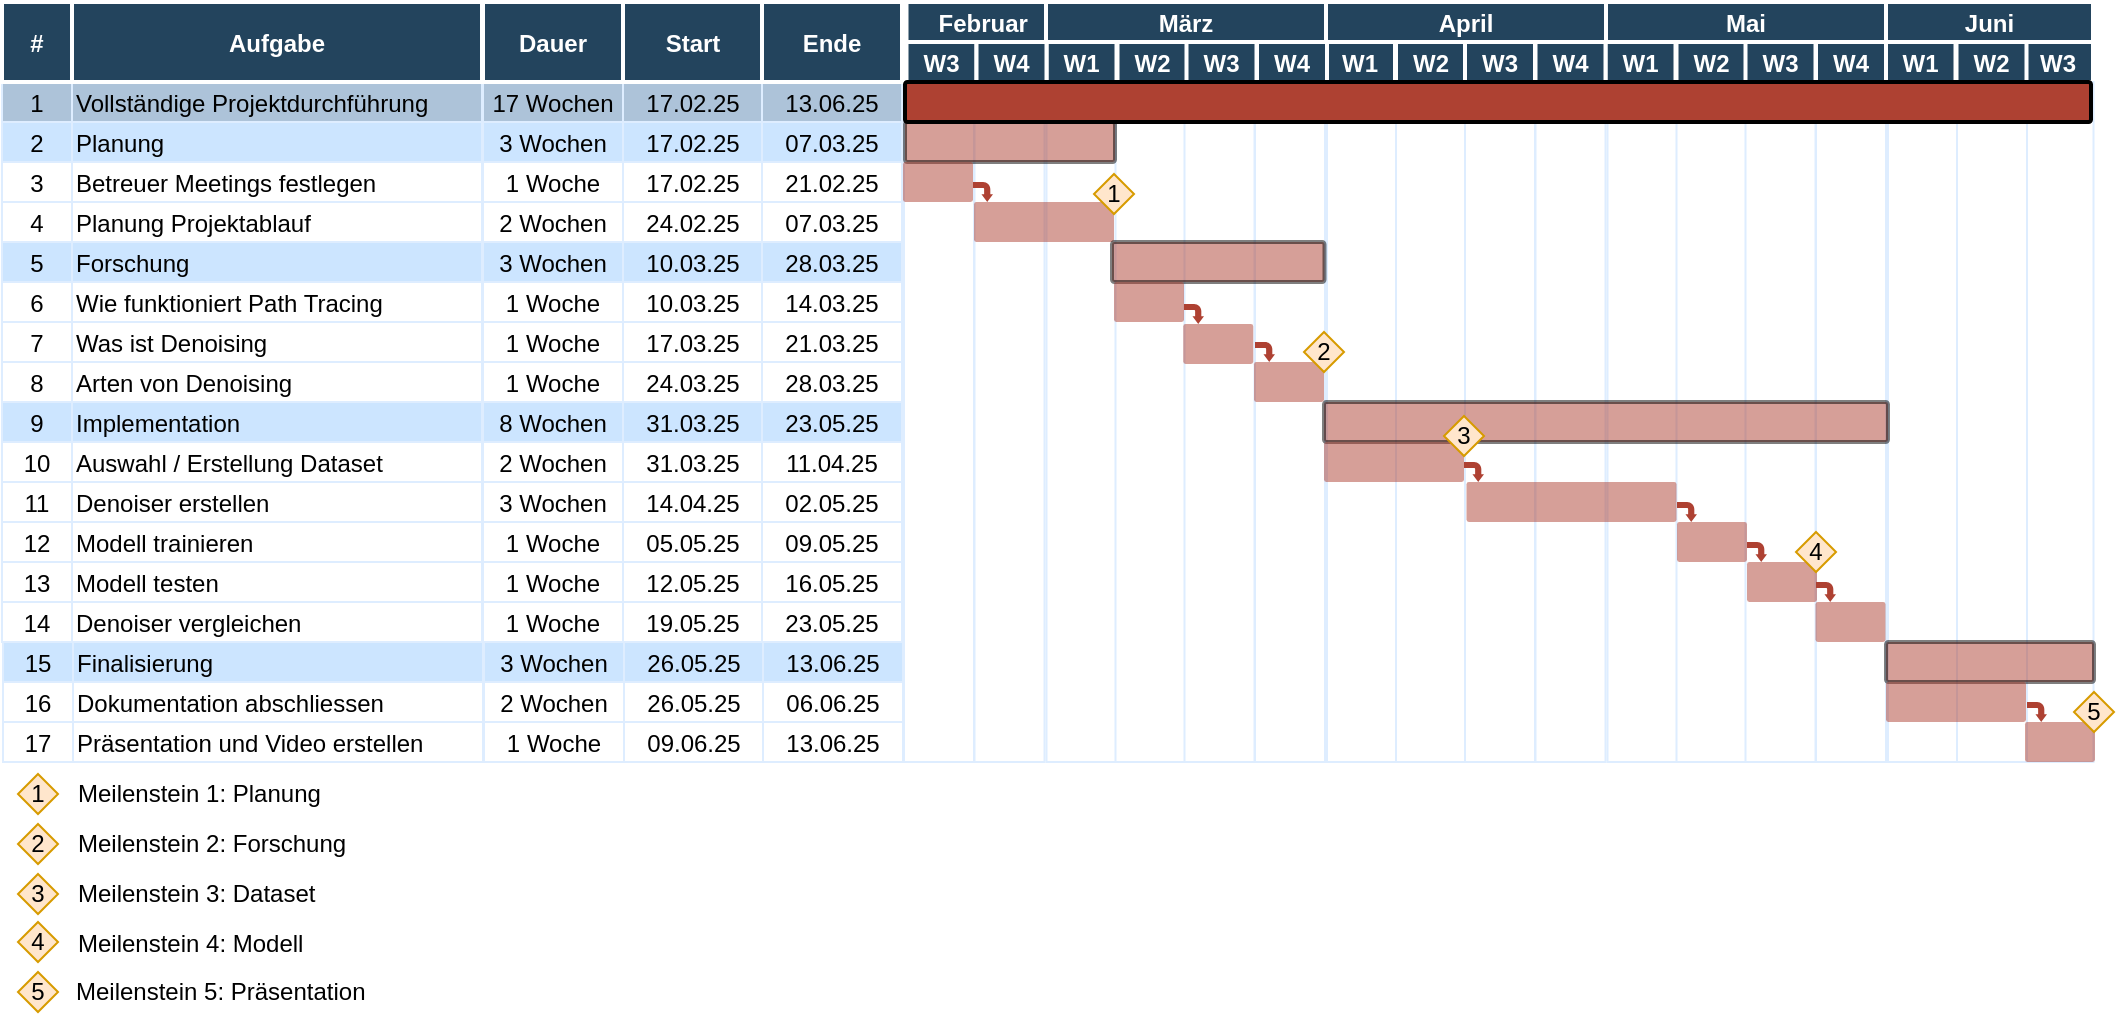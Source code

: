 <mxfile version="24.8.3">
  <diagram name="Page-1" id="atvqYD30u7hfyckMSpj9">
    <mxGraphModel dx="2261" dy="744" grid="1" gridSize="10" guides="1" tooltips="1" connect="1" arrows="1" fold="1" page="1" pageScale="1" pageWidth="827" pageHeight="1169" math="0" shadow="0">
      <root>
        <mxCell id="0" />
        <mxCell id="1" parent="0" />
        <mxCell id="UEUOPFInvWUrFgi7cvEw-155" value="W3" style="fillColor=#23445D;strokeColor=#FFFFFF;strokeWidth=2;fontColor=#FFFFFF;fontStyle=1" vertex="1" parent="1">
          <mxGeometry x="920.5" y="180" width="35" height="20" as="geometry" />
        </mxCell>
        <mxCell id="UEUOPFInvWUrFgi7cvEw-156" value="" style="strokeColor=#DEEDFF" vertex="1" parent="1">
          <mxGeometry x="920.75" y="200.0" width="35" height="340" as="geometry" />
        </mxCell>
        <mxCell id="UEUOPFInvWUrFgi7cvEw-157" value="" style="strokeColor=#DEEDFF" vertex="1" parent="1">
          <mxGeometry x="853.0" y="200" width="35" height="340" as="geometry" />
        </mxCell>
        <mxCell id="UEUOPFInvWUrFgi7cvEw-158" value="" style="strokeColor=#DEEDFF" vertex="1" parent="1">
          <mxGeometry x="887.5" y="200.0" width="35" height="340" as="geometry" />
        </mxCell>
        <mxCell id="UEUOPFInvWUrFgi7cvEw-159" value="" style="strokeColor=#DEEDFF" vertex="1" parent="1">
          <mxGeometry x="712.75" y="200" width="35" height="340" as="geometry" />
        </mxCell>
        <mxCell id="UEUOPFInvWUrFgi7cvEw-160" value="" style="strokeColor=#DEEDFF" vertex="1" parent="1">
          <mxGeometry x="747.25" y="200.0" width="35" height="340" as="geometry" />
        </mxCell>
        <mxCell id="UEUOPFInvWUrFgi7cvEw-161" value="" style="strokeColor=#DEEDFF" vertex="1" parent="1">
          <mxGeometry x="781.75" y="200.0" width="35" height="340" as="geometry" />
        </mxCell>
        <mxCell id="UEUOPFInvWUrFgi7cvEw-162" value="" style="strokeColor=#DEEDFF" vertex="1" parent="1">
          <mxGeometry x="817.0" y="200.0" width="35" height="340" as="geometry" />
        </mxCell>
        <mxCell id="UEUOPFInvWUrFgi7cvEw-163" value="" style="strokeColor=#DEEDFF" vertex="1" parent="1">
          <mxGeometry x="572.5" y="200" width="35" height="340" as="geometry" />
        </mxCell>
        <mxCell id="UEUOPFInvWUrFgi7cvEw-164" value="" style="strokeColor=#DEEDFF" vertex="1" parent="1">
          <mxGeometry x="607.0" y="200.0" width="35" height="340" as="geometry" />
        </mxCell>
        <mxCell id="UEUOPFInvWUrFgi7cvEw-165" value="" style="strokeColor=#DEEDFF" vertex="1" parent="1">
          <mxGeometry x="641.5" y="200.0" width="35" height="340" as="geometry" />
        </mxCell>
        <mxCell id="UEUOPFInvWUrFgi7cvEw-166" value="" style="strokeColor=#DEEDFF" vertex="1" parent="1">
          <mxGeometry x="676.75" y="200.0" width="35" height="340" as="geometry" />
        </mxCell>
        <mxCell id="UEUOPFInvWUrFgi7cvEw-167" value="" style="strokeColor=#DEEDFF" vertex="1" parent="1">
          <mxGeometry x="432.25" y="200" width="35" height="340" as="geometry" />
        </mxCell>
        <mxCell id="UEUOPFInvWUrFgi7cvEw-168" value="" style="strokeColor=#DEEDFF" vertex="1" parent="1">
          <mxGeometry x="466.75" y="200.0" width="35" height="340" as="geometry" />
        </mxCell>
        <mxCell id="UEUOPFInvWUrFgi7cvEw-169" value="" style="strokeColor=#DEEDFF" vertex="1" parent="1">
          <mxGeometry x="501.25" y="200.0" width="35" height="340" as="geometry" />
        </mxCell>
        <mxCell id="UEUOPFInvWUrFgi7cvEw-170" value="" style="strokeColor=#DEEDFF" vertex="1" parent="1">
          <mxGeometry x="536.5" y="200.0" width="35" height="340" as="geometry" />
        </mxCell>
        <mxCell id="UEUOPFInvWUrFgi7cvEw-171" value="W2" style="fillColor=#23445D;strokeColor=#FFFFFF;strokeWidth=2;fontColor=#FFFFFF;fontStyle=1" vertex="1" parent="1">
          <mxGeometry x="887.25" y="180" width="35" height="20" as="geometry" />
        </mxCell>
        <mxCell id="UEUOPFInvWUrFgi7cvEw-172" value="W1" style="fillColor=#23445D;strokeColor=#FFFFFF;strokeWidth=2;fontColor=#FFFFFF;fontStyle=1" vertex="1" parent="1">
          <mxGeometry x="851.75" y="180" width="35" height="20" as="geometry" />
        </mxCell>
        <mxCell id="UEUOPFInvWUrFgi7cvEw-173" value="W2" style="fillColor=#23445D;strokeColor=#FFFFFF;strokeWidth=2;fontColor=#FFFFFF;fontStyle=1" vertex="1" parent="1">
          <mxGeometry x="747.25" y="180" width="35" height="20" as="geometry" />
        </mxCell>
        <mxCell id="UEUOPFInvWUrFgi7cvEw-174" value="W3" style="fillColor=#23445D;strokeColor=#FFFFFF;strokeWidth=2;fontColor=#FFFFFF;fontStyle=1" vertex="1" parent="1">
          <mxGeometry x="781.75" y="180" width="35" height="20" as="geometry" />
        </mxCell>
        <mxCell id="UEUOPFInvWUrFgi7cvEw-175" value="W4" style="fillColor=#23445D;strokeColor=#FFFFFF;strokeWidth=2;fontColor=#FFFFFF;fontStyle=1" vertex="1" parent="1">
          <mxGeometry x="817.0" y="180" width="35" height="20" as="geometry" />
        </mxCell>
        <mxCell id="UEUOPFInvWUrFgi7cvEw-176" value="W1" style="fillColor=#23445D;strokeColor=#FFFFFF;strokeWidth=2;fontColor=#FFFFFF;fontStyle=1" vertex="1" parent="1">
          <mxGeometry x="711.75" y="180" width="35" height="20" as="geometry" />
        </mxCell>
        <mxCell id="UEUOPFInvWUrFgi7cvEw-177" value="W1" style="fillColor=#23445D;strokeColor=#FFFFFF;strokeWidth=2;fontColor=#FFFFFF;fontStyle=1" vertex="1" parent="1">
          <mxGeometry x="571.5" y="180" width="35" height="20" as="geometry" />
        </mxCell>
        <mxCell id="UEUOPFInvWUrFgi7cvEw-178" value="W2" style="fillColor=#23445D;strokeColor=#FFFFFF;strokeWidth=2;fontColor=#FFFFFF;fontStyle=1" vertex="1" parent="1">
          <mxGeometry x="607.0" y="180" width="35" height="20" as="geometry" />
        </mxCell>
        <mxCell id="UEUOPFInvWUrFgi7cvEw-179" value="W3" style="fillColor=#23445D;strokeColor=#FFFFFF;strokeWidth=2;fontColor=#FFFFFF;fontStyle=1" vertex="1" parent="1">
          <mxGeometry x="641.5" y="180" width="35" height="20" as="geometry" />
        </mxCell>
        <mxCell id="UEUOPFInvWUrFgi7cvEw-180" value="W4" style="fillColor=#23445D;strokeColor=#FFFFFF;strokeWidth=2;fontColor=#FFFFFF;fontStyle=1" vertex="1" parent="1">
          <mxGeometry x="676.75" y="180" width="35" height="20" as="geometry" />
        </mxCell>
        <mxCell id="UEUOPFInvWUrFgi7cvEw-181" value="W2" style="fillColor=#23445D;strokeColor=#FFFFFF;strokeWidth=2;fontColor=#FFFFFF;fontStyle=1" vertex="1" parent="1">
          <mxGeometry x="467.75" y="180" width="35" height="20" as="geometry" />
        </mxCell>
        <mxCell id="UEUOPFInvWUrFgi7cvEw-182" value="W3" style="fillColor=#23445D;strokeColor=#FFFFFF;strokeWidth=2;fontColor=#FFFFFF;fontStyle=1" vertex="1" parent="1">
          <mxGeometry x="502.25" y="180" width="35" height="20" as="geometry" />
        </mxCell>
        <mxCell id="UEUOPFInvWUrFgi7cvEw-183" value="W4" style="fillColor=#23445D;strokeColor=#FFFFFF;strokeWidth=2;fontColor=#FFFFFF;fontStyle=1" vertex="1" parent="1">
          <mxGeometry x="537.5" y="180" width="35" height="20" as="geometry" />
        </mxCell>
        <mxCell id="UEUOPFInvWUrFgi7cvEw-184" value="W1" style="fillColor=#23445D;strokeColor=#FFFFFF;strokeWidth=2;fontColor=#FFFFFF;fontStyle=1" vertex="1" parent="1">
          <mxGeometry x="432.25" y="180" width="35" height="20" as="geometry" />
        </mxCell>
        <mxCell id="UEUOPFInvWUrFgi7cvEw-185" value="1" style="strokeColor=#DEEDFF;fillColor=#ADC3D9" vertex="1" parent="1">
          <mxGeometry x="-90.0" y="200" width="35" height="20" as="geometry" />
        </mxCell>
        <mxCell id="UEUOPFInvWUrFgi7cvEw-186" value="Vollständige Projektdurchführung" style="align=left;strokeColor=#DEEDFF;fillColor=#ADC3D9" vertex="1" parent="1">
          <mxGeometry x="-55.0" y="200" width="205" height="20" as="geometry" />
        </mxCell>
        <mxCell id="UEUOPFInvWUrFgi7cvEw-187" value="17 Wochen" style="strokeColor=#DEEDFF;fillColor=#ADC3D9" vertex="1" parent="1">
          <mxGeometry x="150.5" y="200" width="70" height="20" as="geometry" />
        </mxCell>
        <mxCell id="UEUOPFInvWUrFgi7cvEw-188" value="17.02.25" style="strokeColor=#DEEDFF;fillColor=#ADC3D9" vertex="1" parent="1">
          <mxGeometry x="220.5" y="200" width="70" height="20" as="geometry" />
        </mxCell>
        <mxCell id="UEUOPFInvWUrFgi7cvEw-189" value="13.06.25" style="strokeColor=#DEEDFF;fillColor=#ADC3D9" vertex="1" parent="1">
          <mxGeometry x="290.0" y="200.0" width="70" height="20" as="geometry" />
        </mxCell>
        <mxCell id="UEUOPFInvWUrFgi7cvEw-190" value="2" style="strokeColor=#DEEDFF;fillColor=#CCE5FF" vertex="1" parent="1">
          <mxGeometry x="-90.0" y="220.0" width="35" height="20" as="geometry" />
        </mxCell>
        <mxCell id="UEUOPFInvWUrFgi7cvEw-191" value="Planung" style="align=left;strokeColor=#DEEDFF;fillColor=#CCE5FF" vertex="1" parent="1">
          <mxGeometry x="-55.0" y="220.0" width="205" height="20" as="geometry" />
        </mxCell>
        <mxCell id="UEUOPFInvWUrFgi7cvEw-192" value="3 Wochen" style="strokeColor=#DEEDFF;fillColor=#CCE5FF" vertex="1" parent="1">
          <mxGeometry x="150.5" y="220.0" width="70" height="20" as="geometry" />
        </mxCell>
        <mxCell id="UEUOPFInvWUrFgi7cvEw-193" value="17.02.25" style="strokeColor=#DEEDFF;fillColor=#CCE5FF" vertex="1" parent="1">
          <mxGeometry x="220.5" y="220.0" width="70" height="20" as="geometry" />
        </mxCell>
        <mxCell id="UEUOPFInvWUrFgi7cvEw-194" value="07.03.25" style="strokeColor=#DEEDFF;fillColor=#CCE5FF" vertex="1" parent="1">
          <mxGeometry x="290.0" y="220.0" width="70" height="20" as="geometry" />
        </mxCell>
        <mxCell id="UEUOPFInvWUrFgi7cvEw-195" value="3" style="strokeColor=#DEEDFF" vertex="1" parent="1">
          <mxGeometry x="-90.0" y="240.0" width="35" height="20" as="geometry" />
        </mxCell>
        <mxCell id="UEUOPFInvWUrFgi7cvEw-196" value="Betreuer Meetings festlegen" style="align=left;strokeColor=#DEEDFF" vertex="1" parent="1">
          <mxGeometry x="-55.0" y="240.0" width="205" height="20.0" as="geometry" />
        </mxCell>
        <mxCell id="UEUOPFInvWUrFgi7cvEw-197" value="1 Woche" style="strokeColor=#DEEDFF" vertex="1" parent="1">
          <mxGeometry x="150.5" y="240.0" width="70" height="20" as="geometry" />
        </mxCell>
        <mxCell id="UEUOPFInvWUrFgi7cvEw-198" value="17.02.25" style="strokeColor=#DEEDFF" vertex="1" parent="1">
          <mxGeometry x="220.5" y="240.0" width="70" height="20" as="geometry" />
        </mxCell>
        <mxCell id="UEUOPFInvWUrFgi7cvEw-199" value="21.02.25" style="strokeColor=#DEEDFF" vertex="1" parent="1">
          <mxGeometry x="290.0" y="240" width="70" height="20" as="geometry" />
        </mxCell>
        <mxCell id="UEUOPFInvWUrFgi7cvEw-200" value="4" style="strokeColor=#DEEDFF" vertex="1" parent="1">
          <mxGeometry x="-90.0" y="260.0" width="35" height="20" as="geometry" />
        </mxCell>
        <mxCell id="UEUOPFInvWUrFgi7cvEw-201" value="Planung Projektablauf" style="align=left;strokeColor=#DEEDFF" vertex="1" parent="1">
          <mxGeometry x="-55.0" y="260.0" width="205" height="20" as="geometry" />
        </mxCell>
        <mxCell id="UEUOPFInvWUrFgi7cvEw-202" value="2 Wochen" style="strokeColor=#DEEDFF" vertex="1" parent="1">
          <mxGeometry x="150.5" y="260.0" width="70" height="20" as="geometry" />
        </mxCell>
        <mxCell id="UEUOPFInvWUrFgi7cvEw-203" value="24.02.25" style="strokeColor=#DEEDFF" vertex="1" parent="1">
          <mxGeometry x="220.5" y="260.0" width="70" height="20" as="geometry" />
        </mxCell>
        <mxCell id="UEUOPFInvWUrFgi7cvEw-204" value="07.03.25" style="strokeColor=#DEEDFF" vertex="1" parent="1">
          <mxGeometry x="290.0" y="260.0" width="70" height="20" as="geometry" />
        </mxCell>
        <mxCell id="UEUOPFInvWUrFgi7cvEw-205" value="9" style="strokeColor=#DEEDFF;fillColor=#CCE5FF" vertex="1" parent="1">
          <mxGeometry x="-90.0" y="360.0" width="35" height="20" as="geometry" />
        </mxCell>
        <mxCell id="UEUOPFInvWUrFgi7cvEw-206" value="Implementation" style="align=left;strokeColor=#DEEDFF;fillColor=#CCE5FF" vertex="1" parent="1">
          <mxGeometry x="-55.0" y="360.0" width="205" height="20.0" as="geometry" />
        </mxCell>
        <mxCell id="UEUOPFInvWUrFgi7cvEw-207" value="8 Wochen" style="strokeColor=#DEEDFF;fillColor=#CCE5FF" vertex="1" parent="1">
          <mxGeometry x="150.5" y="360.0" width="70" height="20" as="geometry" />
        </mxCell>
        <mxCell id="UEUOPFInvWUrFgi7cvEw-208" value="31.03.25" style="strokeColor=#DEEDFF;fillColor=#CCE5FF" vertex="1" parent="1">
          <mxGeometry x="220.5" y="360.0" width="70" height="20" as="geometry" />
        </mxCell>
        <mxCell id="UEUOPFInvWUrFgi7cvEw-209" value="23.05.25" style="strokeColor=#DEEDFF;fillColor=#CCE5FF" vertex="1" parent="1">
          <mxGeometry x="290.0" y="360.0" width="70" height="20" as="geometry" />
        </mxCell>
        <mxCell id="UEUOPFInvWUrFgi7cvEw-210" value="10" style="strokeColor=#DEEDFF" vertex="1" parent="1">
          <mxGeometry x="-90.0" y="380.0" width="35" height="20" as="geometry" />
        </mxCell>
        <mxCell id="UEUOPFInvWUrFgi7cvEw-211" value="Auswahl / Erstellung Dataset" style="align=left;strokeColor=#DEEDFF" vertex="1" parent="1">
          <mxGeometry x="-55.0" y="380.0" width="205" height="20" as="geometry" />
        </mxCell>
        <mxCell id="UEUOPFInvWUrFgi7cvEw-212" value="2 Wochen" style="strokeColor=#DEEDFF" vertex="1" parent="1">
          <mxGeometry x="150.5" y="380.0" width="70" height="20" as="geometry" />
        </mxCell>
        <mxCell id="UEUOPFInvWUrFgi7cvEw-213" value="31.03.25" style="strokeColor=#DEEDFF" vertex="1" parent="1">
          <mxGeometry x="220.5" y="380.0" width="70" height="20" as="geometry" />
        </mxCell>
        <mxCell id="UEUOPFInvWUrFgi7cvEw-214" value="11.04.25" style="strokeColor=#DEEDFF" vertex="1" parent="1">
          <mxGeometry x="290.0" y="380.0" width="70" height="20" as="geometry" />
        </mxCell>
        <mxCell id="UEUOPFInvWUrFgi7cvEw-215" value="11" style="strokeColor=#DEEDFF" vertex="1" parent="1">
          <mxGeometry x="-90.0" y="400.0" width="35" height="20" as="geometry" />
        </mxCell>
        <mxCell id="UEUOPFInvWUrFgi7cvEw-216" value="Denoiser erstellen" style="align=left;strokeColor=#DEEDFF" vertex="1" parent="1">
          <mxGeometry x="-55.0" y="400.0" width="205" height="20" as="geometry" />
        </mxCell>
        <mxCell id="UEUOPFInvWUrFgi7cvEw-217" value="3 Wochen" style="strokeColor=#DEEDFF" vertex="1" parent="1">
          <mxGeometry x="150.5" y="400.0" width="70" height="20" as="geometry" />
        </mxCell>
        <mxCell id="UEUOPFInvWUrFgi7cvEw-218" value="14.04.25" style="strokeColor=#DEEDFF" vertex="1" parent="1">
          <mxGeometry x="220.5" y="400.0" width="70" height="20" as="geometry" />
        </mxCell>
        <mxCell id="UEUOPFInvWUrFgi7cvEw-219" value="02.05.25" style="strokeColor=#DEEDFF" vertex="1" parent="1">
          <mxGeometry x="290.0" y="400.0" width="70" height="20" as="geometry" />
        </mxCell>
        <mxCell id="UEUOPFInvWUrFgi7cvEw-220" value="12" style="strokeColor=#DEEDFF" vertex="1" parent="1">
          <mxGeometry x="-90.0" y="420.0" width="35" height="20" as="geometry" />
        </mxCell>
        <mxCell id="UEUOPFInvWUrFgi7cvEw-221" value="Modell trainieren" style="align=left;strokeColor=#DEEDFF" vertex="1" parent="1">
          <mxGeometry x="-55.0" y="420.0" width="205" height="20" as="geometry" />
        </mxCell>
        <mxCell id="UEUOPFInvWUrFgi7cvEw-222" value="1 Woche" style="strokeColor=#DEEDFF" vertex="1" parent="1">
          <mxGeometry x="150.5" y="420.0" width="70" height="20" as="geometry" />
        </mxCell>
        <mxCell id="UEUOPFInvWUrFgi7cvEw-223" value="05.05.25" style="strokeColor=#DEEDFF" vertex="1" parent="1">
          <mxGeometry x="220.5" y="420.0" width="70" height="20" as="geometry" />
        </mxCell>
        <mxCell id="UEUOPFInvWUrFgi7cvEw-224" value="09.05.25" style="strokeColor=#DEEDFF" vertex="1" parent="1">
          <mxGeometry x="290.0" y="420.0" width="70" height="20" as="geometry" />
        </mxCell>
        <mxCell id="UEUOPFInvWUrFgi7cvEw-225" value="13" style="strokeColor=#DEEDFF" vertex="1" parent="1">
          <mxGeometry x="-90.0" y="440.0" width="35" height="20" as="geometry" />
        </mxCell>
        <mxCell id="UEUOPFInvWUrFgi7cvEw-226" value="Modell testen" style="align=left;strokeColor=#DEEDFF" vertex="1" parent="1">
          <mxGeometry x="-55.0" y="440.0" width="205" height="20" as="geometry" />
        </mxCell>
        <mxCell id="UEUOPFInvWUrFgi7cvEw-227" value="1 Woche" style="strokeColor=#DEEDFF" vertex="1" parent="1">
          <mxGeometry x="150.5" y="440.0" width="70" height="20" as="geometry" />
        </mxCell>
        <mxCell id="UEUOPFInvWUrFgi7cvEw-228" value="12.05.25" style="strokeColor=#DEEDFF" vertex="1" parent="1">
          <mxGeometry x="220.5" y="440.0" width="70" height="20" as="geometry" />
        </mxCell>
        <mxCell id="UEUOPFInvWUrFgi7cvEw-229" value="16.05.25" style="strokeColor=#DEEDFF" vertex="1" parent="1">
          <mxGeometry x="290.0" y="440.0" width="70" height="20" as="geometry" />
        </mxCell>
        <mxCell id="UEUOPFInvWUrFgi7cvEw-230" value="14" style="strokeColor=#DEEDFF" vertex="1" parent="1">
          <mxGeometry x="-90" y="460.0" width="35" height="20" as="geometry" />
        </mxCell>
        <mxCell id="UEUOPFInvWUrFgi7cvEw-231" value="Denoiser vergleichen" style="align=left;strokeColor=#DEEDFF" vertex="1" parent="1">
          <mxGeometry x="-55" y="460.0" width="205" height="20" as="geometry" />
        </mxCell>
        <mxCell id="UEUOPFInvWUrFgi7cvEw-232" value="1 Woche" style="strokeColor=#DEEDFF" vertex="1" parent="1">
          <mxGeometry x="150.5" y="460.0" width="70" height="20" as="geometry" />
        </mxCell>
        <mxCell id="UEUOPFInvWUrFgi7cvEw-233" value="19.05.25" style="strokeColor=#DEEDFF" vertex="1" parent="1">
          <mxGeometry x="220.5" y="460.0" width="70" height="20" as="geometry" />
        </mxCell>
        <mxCell id="UEUOPFInvWUrFgi7cvEw-234" value="23.05.25" style="strokeColor=#DEEDFF" vertex="1" parent="1">
          <mxGeometry x="290.0" y="460.0" width="70" height="20" as="geometry" />
        </mxCell>
        <mxCell id="UEUOPFInvWUrFgi7cvEw-235" value="15" style="strokeColor=#DEEDFF;fillColor=#CCE5FF" vertex="1" parent="1">
          <mxGeometry x="-89.5" y="480.0" width="35" height="20" as="geometry" />
        </mxCell>
        <mxCell id="UEUOPFInvWUrFgi7cvEw-236" value="Finalisierung" style="align=left;strokeColor=#DEEDFF;fillColor=#CCE5FF" vertex="1" parent="1">
          <mxGeometry x="-54.5" y="480.0" width="205" height="20" as="geometry" />
        </mxCell>
        <mxCell id="UEUOPFInvWUrFgi7cvEw-237" value="3 Wochen" style="strokeColor=#DEEDFF;fillColor=#CCE5FF" vertex="1" parent="1">
          <mxGeometry x="151.0" y="480.0" width="70" height="20" as="geometry" />
        </mxCell>
        <mxCell id="UEUOPFInvWUrFgi7cvEw-238" value="26.05.25" style="strokeColor=#DEEDFF;fillColor=#CCE5FF" vertex="1" parent="1">
          <mxGeometry x="221.0" y="480.0" width="70" height="20" as="geometry" />
        </mxCell>
        <mxCell id="UEUOPFInvWUrFgi7cvEw-239" value="13.06.25" style="strokeColor=#DEEDFF;fillColor=#CCE5FF" vertex="1" parent="1">
          <mxGeometry x="290.5" y="480.0" width="70" height="20" as="geometry" />
        </mxCell>
        <mxCell id="UEUOPFInvWUrFgi7cvEw-240" value="16" style="strokeColor=#DEEDFF" vertex="1" parent="1">
          <mxGeometry x="-89.5" y="500.0" width="35" height="20" as="geometry" />
        </mxCell>
        <mxCell id="UEUOPFInvWUrFgi7cvEw-241" value="Dokumentation abschliessen" style="align=left;strokeColor=#DEEDFF" vertex="1" parent="1">
          <mxGeometry x="-54.5" y="500.0" width="205" height="20" as="geometry" />
        </mxCell>
        <mxCell id="UEUOPFInvWUrFgi7cvEw-242" value="2 Wochen" style="strokeColor=#DEEDFF" vertex="1" parent="1">
          <mxGeometry x="151.0" y="500.0" width="70" height="20" as="geometry" />
        </mxCell>
        <mxCell id="UEUOPFInvWUrFgi7cvEw-243" value="26.05.25" style="strokeColor=#DEEDFF" vertex="1" parent="1">
          <mxGeometry x="221.0" y="500.0" width="70" height="20" as="geometry" />
        </mxCell>
        <mxCell id="UEUOPFInvWUrFgi7cvEw-244" value="06.06.25" style="strokeColor=#DEEDFF" vertex="1" parent="1">
          <mxGeometry x="290.5" y="500.0" width="70" height="20" as="geometry" />
        </mxCell>
        <mxCell id="UEUOPFInvWUrFgi7cvEw-245" value="17" style="strokeColor=#DEEDFF" vertex="1" parent="1">
          <mxGeometry x="-89.5" y="520.0" width="35" height="20" as="geometry" />
        </mxCell>
        <mxCell id="UEUOPFInvWUrFgi7cvEw-246" value="Präsentation und Video erstellen" style="align=left;strokeColor=#DEEDFF" vertex="1" parent="1">
          <mxGeometry x="-54.5" y="520.0" width="205" height="20" as="geometry" />
        </mxCell>
        <mxCell id="UEUOPFInvWUrFgi7cvEw-247" value="1 Woche" style="strokeColor=#DEEDFF" vertex="1" parent="1">
          <mxGeometry x="151.0" y="520.0" width="70" height="20" as="geometry" />
        </mxCell>
        <mxCell id="UEUOPFInvWUrFgi7cvEw-248" value="09.06.25" style="strokeColor=#DEEDFF" vertex="1" parent="1">
          <mxGeometry x="221.0" y="520.0" width="70" height="20" as="geometry" />
        </mxCell>
        <mxCell id="UEUOPFInvWUrFgi7cvEw-249" value="13.06.25" style="strokeColor=#DEEDFF" vertex="1" parent="1">
          <mxGeometry x="290.5" y="520.0" width="70" height="20" as="geometry" />
        </mxCell>
        <mxCell id="UEUOPFInvWUrFgi7cvEw-250" value="" style="strokeColor=#DEEDFF" vertex="1" parent="1">
          <mxGeometry x="361.0" y="200" width="35" height="340" as="geometry" />
        </mxCell>
        <mxCell id="UEUOPFInvWUrFgi7cvEw-251" value="" style="strokeColor=#DEEDFF" vertex="1" parent="1">
          <mxGeometry x="396.25" y="200.0" width="35" height="340" as="geometry" />
        </mxCell>
        <mxCell id="UEUOPFInvWUrFgi7cvEw-252" value="Aufgabe" style="fillColor=#23445D;strokeColor=#FFFFFF;strokeWidth=2;fontColor=#FFFFFF;fontStyle=1" vertex="1" parent="1">
          <mxGeometry x="-55.0" y="160" width="205" height="40" as="geometry" />
        </mxCell>
        <mxCell id="UEUOPFInvWUrFgi7cvEw-253" value="#" style="fillColor=#23445D;strokeColor=#FFFFFF;strokeWidth=2;fontColor=#FFFFFF;fontStyle=1" vertex="1" parent="1">
          <mxGeometry x="-90.0" y="160" width="35" height="40" as="geometry" />
        </mxCell>
        <mxCell id="UEUOPFInvWUrFgi7cvEw-254" value="  Februar" style="fillColor=#23445D;strokeColor=#FFFFFF;strokeWidth=2;fontColor=#FFFFFF;fontStyle=1" vertex="1" parent="1">
          <mxGeometry x="362.25" y="160" width="70" height="20" as="geometry" />
        </mxCell>
        <mxCell id="UEUOPFInvWUrFgi7cvEw-255" value="W3" style="fillColor=#23445D;strokeColor=#FFFFFF;strokeWidth=2;fontColor=#FFFFFF;fontStyle=1" vertex="1" parent="1">
          <mxGeometry x="362.25" y="180" width="35" height="20" as="geometry" />
        </mxCell>
        <mxCell id="UEUOPFInvWUrFgi7cvEw-256" value="W4" style="fillColor=#23445D;strokeColor=#FFFFFF;strokeWidth=2;fontColor=#FFFFFF;fontStyle=1" vertex="1" parent="1">
          <mxGeometry x="397.25" y="180" width="35" height="20" as="geometry" />
        </mxCell>
        <mxCell id="UEUOPFInvWUrFgi7cvEw-257" value="Dauer" style="fillColor=#23445D;strokeColor=#FFFFFF;strokeWidth=2;fontColor=#FFFFFF;fontStyle=1" vertex="1" parent="1">
          <mxGeometry x="150.5" y="160" width="70" height="40.0" as="geometry" />
        </mxCell>
        <mxCell id="UEUOPFInvWUrFgi7cvEw-258" value="Start" style="fillColor=#23445D;strokeColor=#FFFFFF;strokeWidth=2;fontColor=#FFFFFF;fontStyle=1" vertex="1" parent="1">
          <mxGeometry x="220.5" y="160" width="70" height="40.0" as="geometry" />
        </mxCell>
        <mxCell id="UEUOPFInvWUrFgi7cvEw-259" value="Ende" style="fillColor=#23445D;strokeColor=#FFFFFF;strokeWidth=2;fontColor=#FFFFFF;fontStyle=1" vertex="1" parent="1">
          <mxGeometry x="290.0" y="160.0" width="70" height="40.0" as="geometry" />
        </mxCell>
        <mxCell id="UEUOPFInvWUrFgi7cvEw-260" value="März" style="fillColor=#23445D;strokeColor=#FFFFFF;strokeWidth=2;fontColor=#FFFFFF;fontStyle=1" vertex="1" parent="1">
          <mxGeometry x="432.0" y="160.0" width="140" height="20" as="geometry" />
        </mxCell>
        <mxCell id="UEUOPFInvWUrFgi7cvEw-261" value="April" style="fillColor=#23445D;strokeColor=#FFFFFF;strokeWidth=2;fontColor=#FFFFFF;fontStyle=1" vertex="1" parent="1">
          <mxGeometry x="572.0" y="160" width="140" height="20" as="geometry" />
        </mxCell>
        <mxCell id="UEUOPFInvWUrFgi7cvEw-262" value="Mai" style="fillColor=#23445D;strokeColor=#FFFFFF;strokeWidth=2;fontColor=#FFFFFF;fontStyle=1" vertex="1" parent="1">
          <mxGeometry x="712.0" y="160" width="140" height="20" as="geometry" />
        </mxCell>
        <mxCell id="UEUOPFInvWUrFgi7cvEw-263" value="Juni" style="fillColor=#23445D;strokeColor=#FFFFFF;strokeWidth=2;fontColor=#FFFFFF;fontStyle=1" vertex="1" parent="1">
          <mxGeometry x="852.0" y="160" width="103.5" height="20" as="geometry" />
        </mxCell>
        <mxCell id="UEUOPFInvWUrFgi7cvEw-264" value="" style="shape=mxgraph.flowchart.process;fillColor=#AE4132;strokeColor=#000000;strokeWidth=2;opacity=50" vertex="1" parent="1">
          <mxGeometry x="361.5" y="220" width="105" height="20" as="geometry" />
        </mxCell>
        <mxCell id="UEUOPFInvWUrFgi7cvEw-265" value="" style="shape=mxgraph.arrows.bent_right_arrow;fillColor=#AE4132;strokeColor=none;strokeWidth=2;direction=south" vertex="1" parent="1">
          <mxGeometry x="395.5" y="250.0" width="10.0" height="10.0" as="geometry" />
        </mxCell>
        <mxCell id="UEUOPFInvWUrFgi7cvEw-266" value="" style="shape=mxgraph.flowchart.process;fillColor=#AE4132;strokeColor=none;strokeWidth=2;opacity=50" vertex="1" parent="1">
          <mxGeometry x="360.5" y="240" width="35" height="20" as="geometry" />
        </mxCell>
        <mxCell id="UEUOPFInvWUrFgi7cvEw-267" value="" style="shape=mxgraph.flowchart.process;fillColor=#AE4132;strokeColor=none;strokeWidth=2;opacity=50" vertex="1" parent="1">
          <mxGeometry x="396.0" y="260" width="70" height="20" as="geometry" />
        </mxCell>
        <mxCell id="UEUOPFInvWUrFgi7cvEw-268" value="" style="shape=mxgraph.flowchart.process;fillColor=#AE4132;strokeColor=#000000;strokeWidth=2;opacity=100" vertex="1" parent="1">
          <mxGeometry x="361.5" y="200" width="593" height="20" as="geometry" />
        </mxCell>
        <mxCell id="UEUOPFInvWUrFgi7cvEw-269" value="" style="shape=mxgraph.flowchart.process;fillColor=#AE4132;strokeColor=#000000;strokeWidth=2;opacity=50" vertex="1" parent="1">
          <mxGeometry x="465.0" y="280" width="106.25" height="20" as="geometry" />
        </mxCell>
        <mxCell id="UEUOPFInvWUrFgi7cvEw-270" value="" style="shape=mxgraph.flowchart.process;fillColor=#AE4132;strokeColor=#000000;strokeWidth=2;opacity=50" vertex="1" parent="1">
          <mxGeometry x="571.0" y="360" width="282" height="20" as="geometry" />
        </mxCell>
        <mxCell id="UEUOPFInvWUrFgi7cvEw-271" value="5" style="strokeColor=#DEEDFF;fillColor=#CCE5FF" vertex="1" parent="1">
          <mxGeometry x="-90.0" y="280.0" width="35" height="20" as="geometry" />
        </mxCell>
        <mxCell id="UEUOPFInvWUrFgi7cvEw-272" value="Forschung" style="align=left;strokeColor=#DEEDFF;fillColor=#CCE5FF" vertex="1" parent="1">
          <mxGeometry x="-55.0" y="280.0" width="205" height="20.0" as="geometry" />
        </mxCell>
        <mxCell id="UEUOPFInvWUrFgi7cvEw-273" value="3 Wochen" style="strokeColor=#DEEDFF;fillColor=#CCE5FF" vertex="1" parent="1">
          <mxGeometry x="150.5" y="280.0" width="70" height="20" as="geometry" />
        </mxCell>
        <mxCell id="UEUOPFInvWUrFgi7cvEw-274" value="10.03.25" style="strokeColor=#DEEDFF;fillColor=#CCE5FF" vertex="1" parent="1">
          <mxGeometry x="220.5" y="280.0" width="70" height="20" as="geometry" />
        </mxCell>
        <mxCell id="UEUOPFInvWUrFgi7cvEw-275" value="28.03.25" style="strokeColor=#DEEDFF;fillColor=#CCE5FF" vertex="1" parent="1">
          <mxGeometry x="290.0" y="280.0" width="70" height="20" as="geometry" />
        </mxCell>
        <mxCell id="UEUOPFInvWUrFgi7cvEw-276" value="6" style="strokeColor=#DEEDFF" vertex="1" parent="1">
          <mxGeometry x="-90.0" y="300.0" width="35" height="20" as="geometry" />
        </mxCell>
        <mxCell id="UEUOPFInvWUrFgi7cvEw-277" value="Wie funktioniert Path Tracing" style="align=left;strokeColor=#DEEDFF" vertex="1" parent="1">
          <mxGeometry x="-55.0" y="300.0" width="205" height="20" as="geometry" />
        </mxCell>
        <mxCell id="UEUOPFInvWUrFgi7cvEw-278" value="1 Woche" style="strokeColor=#DEEDFF" vertex="1" parent="1">
          <mxGeometry x="150.5" y="300.0" width="70" height="20" as="geometry" />
        </mxCell>
        <mxCell id="UEUOPFInvWUrFgi7cvEw-279" value="10.03.25" style="strokeColor=#DEEDFF" vertex="1" parent="1">
          <mxGeometry x="220.5" y="300.0" width="70" height="20" as="geometry" />
        </mxCell>
        <mxCell id="UEUOPFInvWUrFgi7cvEw-280" value="14.03.25" style="strokeColor=#DEEDFF" vertex="1" parent="1">
          <mxGeometry x="290.0" y="300.0" width="70" height="20" as="geometry" />
        </mxCell>
        <mxCell id="UEUOPFInvWUrFgi7cvEw-281" value="7" style="strokeColor=#DEEDFF" vertex="1" parent="1">
          <mxGeometry x="-90.0" y="320.0" width="35" height="20" as="geometry" />
        </mxCell>
        <mxCell id="UEUOPFInvWUrFgi7cvEw-282" value="Was ist Denoising" style="align=left;strokeColor=#DEEDFF" vertex="1" parent="1">
          <mxGeometry x="-55.0" y="320.0" width="205" height="20" as="geometry" />
        </mxCell>
        <mxCell id="UEUOPFInvWUrFgi7cvEw-283" value="1 Woche" style="strokeColor=#DEEDFF" vertex="1" parent="1">
          <mxGeometry x="150.5" y="320.0" width="70" height="20" as="geometry" />
        </mxCell>
        <mxCell id="UEUOPFInvWUrFgi7cvEw-284" value="17.03.25" style="strokeColor=#DEEDFF" vertex="1" parent="1">
          <mxGeometry x="220.5" y="320.0" width="70" height="20" as="geometry" />
        </mxCell>
        <mxCell id="UEUOPFInvWUrFgi7cvEw-285" value="21.03.25" style="strokeColor=#DEEDFF" vertex="1" parent="1">
          <mxGeometry x="290.0" y="320.0" width="70" height="20" as="geometry" />
        </mxCell>
        <mxCell id="UEUOPFInvWUrFgi7cvEw-286" value="8" style="strokeColor=#DEEDFF" vertex="1" parent="1">
          <mxGeometry x="-90.0" y="340.0" width="35" height="20" as="geometry" />
        </mxCell>
        <mxCell id="UEUOPFInvWUrFgi7cvEw-287" value="Arten von Denoising" style="align=left;strokeColor=#DEEDFF" vertex="1" parent="1">
          <mxGeometry x="-55.0" y="340.0" width="205" height="20" as="geometry" />
        </mxCell>
        <mxCell id="UEUOPFInvWUrFgi7cvEw-288" value="1 Woche" style="strokeColor=#DEEDFF" vertex="1" parent="1">
          <mxGeometry x="150.5" y="340.0" width="70" height="20" as="geometry" />
        </mxCell>
        <mxCell id="UEUOPFInvWUrFgi7cvEw-289" value="24.03.25" style="strokeColor=#DEEDFF" vertex="1" parent="1">
          <mxGeometry x="220.5" y="340.0" width="70" height="20" as="geometry" />
        </mxCell>
        <mxCell id="UEUOPFInvWUrFgi7cvEw-290" value="28.03.25" style="strokeColor=#DEEDFF" vertex="1" parent="1">
          <mxGeometry x="290.0" y="340.0" width="70" height="20" as="geometry" />
        </mxCell>
        <mxCell id="UEUOPFInvWUrFgi7cvEw-291" value="" style="shape=mxgraph.arrows.bent_right_arrow;fillColor=#AE4132;strokeColor=none;strokeWidth=2;direction=south" vertex="1" parent="1">
          <mxGeometry x="501.0" y="311.0" width="10.0" height="10.0" as="geometry" />
        </mxCell>
        <mxCell id="UEUOPFInvWUrFgi7cvEw-292" value="" style="shape=mxgraph.flowchart.process;fillColor=#AE4132;strokeColor=none;strokeWidth=2;opacity=50" vertex="1" parent="1">
          <mxGeometry x="466.0" y="300" width="35" height="20" as="geometry" />
        </mxCell>
        <mxCell id="UEUOPFInvWUrFgi7cvEw-293" value="" style="shape=mxgraph.arrows.bent_right_arrow;fillColor=#AE4132;strokeColor=none;strokeWidth=2;direction=south" vertex="1" parent="1">
          <mxGeometry x="536.5" y="330.0" width="10.0" height="10.0" as="geometry" />
        </mxCell>
        <mxCell id="UEUOPFInvWUrFgi7cvEw-294" value="" style="shape=mxgraph.flowchart.process;fillColor=#AE4132;strokeColor=none;strokeWidth=2;opacity=50" vertex="1" parent="1">
          <mxGeometry x="536.0" y="340" width="35" height="20" as="geometry" />
        </mxCell>
        <mxCell id="UEUOPFInvWUrFgi7cvEw-295" value="" style="shape=mxgraph.flowchart.process;fillColor=#AE4132;strokeColor=none;strokeWidth=2;opacity=50" vertex="1" parent="1">
          <mxGeometry x="571.0" y="380" width="70" height="20" as="geometry" />
        </mxCell>
        <mxCell id="UEUOPFInvWUrFgi7cvEw-296" value="" style="shape=mxgraph.flowchart.process;fillColor=#AE4132;strokeColor=#000000;strokeWidth=2;opacity=50" vertex="1" parent="1">
          <mxGeometry x="852.0" y="480" width="104" height="20" as="geometry" />
        </mxCell>
        <mxCell id="UEUOPFInvWUrFgi7cvEw-297" value="" style="shape=mxgraph.flowchart.process;fillColor=#AE4132;strokeColor=none;strokeWidth=2;opacity=50" vertex="1" parent="1">
          <mxGeometry x="642.25" y="400" width="105" height="20" as="geometry" />
        </mxCell>
        <mxCell id="UEUOPFInvWUrFgi7cvEw-298" value="" style="shape=mxgraph.flowchart.process;fillColor=#AE4132;strokeColor=none;strokeWidth=2;opacity=50" vertex="1" parent="1">
          <mxGeometry x="747.5" y="420" width="35" height="20" as="geometry" />
        </mxCell>
        <mxCell id="UEUOPFInvWUrFgi7cvEw-299" value="" style="shape=mxgraph.flowchart.process;fillColor=#AE4132;strokeColor=none;strokeWidth=2;opacity=50" vertex="1" parent="1">
          <mxGeometry x="782.5" y="440" width="35" height="20" as="geometry" />
        </mxCell>
        <mxCell id="UEUOPFInvWUrFgi7cvEw-300" value="" style="shape=mxgraph.flowchart.process;fillColor=#AE4132;strokeColor=none;strokeWidth=2;opacity=50" vertex="1" parent="1">
          <mxGeometry x="816.75" y="460" width="35" height="20" as="geometry" />
        </mxCell>
        <mxCell id="UEUOPFInvWUrFgi7cvEw-301" value="" style="shape=mxgraph.arrows.bent_right_arrow;fillColor=#AE4132;strokeColor=none;strokeWidth=2;direction=south" vertex="1" parent="1">
          <mxGeometry x="641.0" y="390.0" width="10.0" height="10.0" as="geometry" />
        </mxCell>
        <mxCell id="UEUOPFInvWUrFgi7cvEw-302" value="" style="shape=mxgraph.arrows.bent_right_arrow;fillColor=#AE4132;strokeColor=none;strokeWidth=2;direction=south" vertex="1" parent="1">
          <mxGeometry x="747.5" y="410.0" width="10.0" height="10.0" as="geometry" />
        </mxCell>
        <mxCell id="UEUOPFInvWUrFgi7cvEw-303" value="" style="shape=mxgraph.arrows.bent_right_arrow;fillColor=#AE4132;strokeColor=none;strokeWidth=2;direction=south" vertex="1" parent="1">
          <mxGeometry x="782.5" y="430.0" width="10.0" height="10.0" as="geometry" />
        </mxCell>
        <mxCell id="UEUOPFInvWUrFgi7cvEw-304" value="" style="shape=mxgraph.arrows.bent_right_arrow;fillColor=#AE4132;strokeColor=none;strokeWidth=2;direction=south" vertex="1" parent="1">
          <mxGeometry x="817.0" y="450.0" width="10.0" height="10.0" as="geometry" />
        </mxCell>
        <mxCell id="UEUOPFInvWUrFgi7cvEw-305" value="" style="shape=mxgraph.flowchart.process;fillColor=#AE4132;strokeColor=none;strokeWidth=2;opacity=50" vertex="1" parent="1">
          <mxGeometry x="852.0" y="500" width="70" height="20" as="geometry" />
        </mxCell>
        <mxCell id="UEUOPFInvWUrFgi7cvEw-306" value="" style="shape=mxgraph.flowchart.process;fillColor=#AE4132;strokeColor=none;strokeWidth=2;opacity=50" vertex="1" parent="1">
          <mxGeometry x="921.5" y="520" width="35" height="20" as="geometry" />
        </mxCell>
        <mxCell id="UEUOPFInvWUrFgi7cvEw-307" value="" style="shape=mxgraph.arrows.bent_right_arrow;fillColor=#AE4132;strokeColor=none;strokeWidth=2;direction=south" vertex="1" parent="1">
          <mxGeometry x="922.5" y="510.0" width="10.0" height="10.0" as="geometry" />
        </mxCell>
        <mxCell id="UEUOPFInvWUrFgi7cvEw-308" value="" style="shape=mxgraph.flowchart.process;fillColor=#AE4132;strokeColor=none;strokeWidth=2;opacity=50" vertex="1" parent="1">
          <mxGeometry x="500.62" y="321" width="35" height="20" as="geometry" />
        </mxCell>
        <mxCell id="UEUOPFInvWUrFgi7cvEw-309" value="1" style="rhombus;whiteSpace=wrap;html=1;fillColor=#ffe6cc;strokeColor=#d79b00;" vertex="1" parent="1">
          <mxGeometry x="456" y="246" width="20" height="20" as="geometry" />
        </mxCell>
        <mxCell id="UEUOPFInvWUrFgi7cvEw-310" value="2" style="rhombus;whiteSpace=wrap;html=1;fillColor=#ffe6cc;strokeColor=#d79b00;" vertex="1" parent="1">
          <mxGeometry x="561" y="325" width="20" height="20" as="geometry" />
        </mxCell>
        <mxCell id="UEUOPFInvWUrFgi7cvEw-311" value="3" style="rhombus;whiteSpace=wrap;html=1;fillColor=#ffe6cc;strokeColor=#d79b00;" vertex="1" parent="1">
          <mxGeometry x="631" y="367" width="20" height="20" as="geometry" />
        </mxCell>
        <mxCell id="UEUOPFInvWUrFgi7cvEw-312" value="4" style="rhombus;whiteSpace=wrap;html=1;fillColor=#ffe6cc;strokeColor=#d79b00;" vertex="1" parent="1">
          <mxGeometry x="807" y="425" width="20" height="20" as="geometry" />
        </mxCell>
        <mxCell id="UEUOPFInvWUrFgi7cvEw-313" value="5" style="rhombus;whiteSpace=wrap;html=1;fillColor=#ffe6cc;strokeColor=#d79b00;" vertex="1" parent="1">
          <mxGeometry x="946" y="505" width="20" height="20" as="geometry" />
        </mxCell>
        <mxCell id="UEUOPFInvWUrFgi7cvEw-314" value="1" style="rhombus;whiteSpace=wrap;html=1;fillColor=#ffe6cc;strokeColor=#d79b00;" vertex="1" parent="1">
          <mxGeometry x="-82" y="546" width="20" height="20" as="geometry" />
        </mxCell>
        <mxCell id="UEUOPFInvWUrFgi7cvEw-315" value="Meilenstein 1: Planung" style="text;html=1;align=left;verticalAlign=middle;resizable=0;points=[];autosize=1;strokeColor=none;fillColor=none;" vertex="1" parent="1">
          <mxGeometry x="-54" y="541" width="140" height="30" as="geometry" />
        </mxCell>
        <mxCell id="UEUOPFInvWUrFgi7cvEw-316" value="2" style="rhombus;whiteSpace=wrap;html=1;fillColor=#ffe6cc;strokeColor=#d79b00;" vertex="1" parent="1">
          <mxGeometry x="-82" y="571" width="20" height="20" as="geometry" />
        </mxCell>
        <mxCell id="UEUOPFInvWUrFgi7cvEw-317" value="Meilenstein 2: Forschung" style="text;html=1;align=left;verticalAlign=middle;resizable=0;points=[];autosize=1;strokeColor=none;fillColor=none;" vertex="1" parent="1">
          <mxGeometry x="-54" y="566" width="160" height="30" as="geometry" />
        </mxCell>
        <mxCell id="UEUOPFInvWUrFgi7cvEw-318" value="3" style="rhombus;whiteSpace=wrap;html=1;fillColor=#ffe6cc;strokeColor=#d79b00;" vertex="1" parent="1">
          <mxGeometry x="-82" y="596" width="20" height="20" as="geometry" />
        </mxCell>
        <mxCell id="UEUOPFInvWUrFgi7cvEw-319" value="4" style="rhombus;whiteSpace=wrap;html=1;fillColor=#ffe6cc;strokeColor=#d79b00;" vertex="1" parent="1">
          <mxGeometry x="-82" y="620" width="20" height="20" as="geometry" />
        </mxCell>
        <mxCell id="UEUOPFInvWUrFgi7cvEw-320" value="5" style="rhombus;whiteSpace=wrap;html=1;fillColor=#ffe6cc;strokeColor=#d79b00;" vertex="1" parent="1">
          <mxGeometry x="-82" y="645" width="20" height="20" as="geometry" />
        </mxCell>
        <mxCell id="UEUOPFInvWUrFgi7cvEw-321" value="Meilenstein 3: Dataset" style="text;html=1;align=left;verticalAlign=middle;resizable=0;points=[];autosize=1;strokeColor=none;fillColor=none;" vertex="1" parent="1">
          <mxGeometry x="-54" y="591" width="140" height="30" as="geometry" />
        </mxCell>
        <mxCell id="UEUOPFInvWUrFgi7cvEw-322" value="Meilenstein 4: Modell" style="text;html=1;align=left;verticalAlign=middle;resizable=0;points=[];autosize=1;strokeColor=none;fillColor=none;" vertex="1" parent="1">
          <mxGeometry x="-54" y="616" width="140" height="30" as="geometry" />
        </mxCell>
        <mxCell id="UEUOPFInvWUrFgi7cvEw-323" value="Meilenstein 5: Präsentation" style="text;html=1;align=left;verticalAlign=middle;resizable=0;points=[];autosize=1;strokeColor=none;fillColor=none;" vertex="1" parent="1">
          <mxGeometry x="-55" y="640" width="170" height="30" as="geometry" />
        </mxCell>
      </root>
    </mxGraphModel>
  </diagram>
</mxfile>
